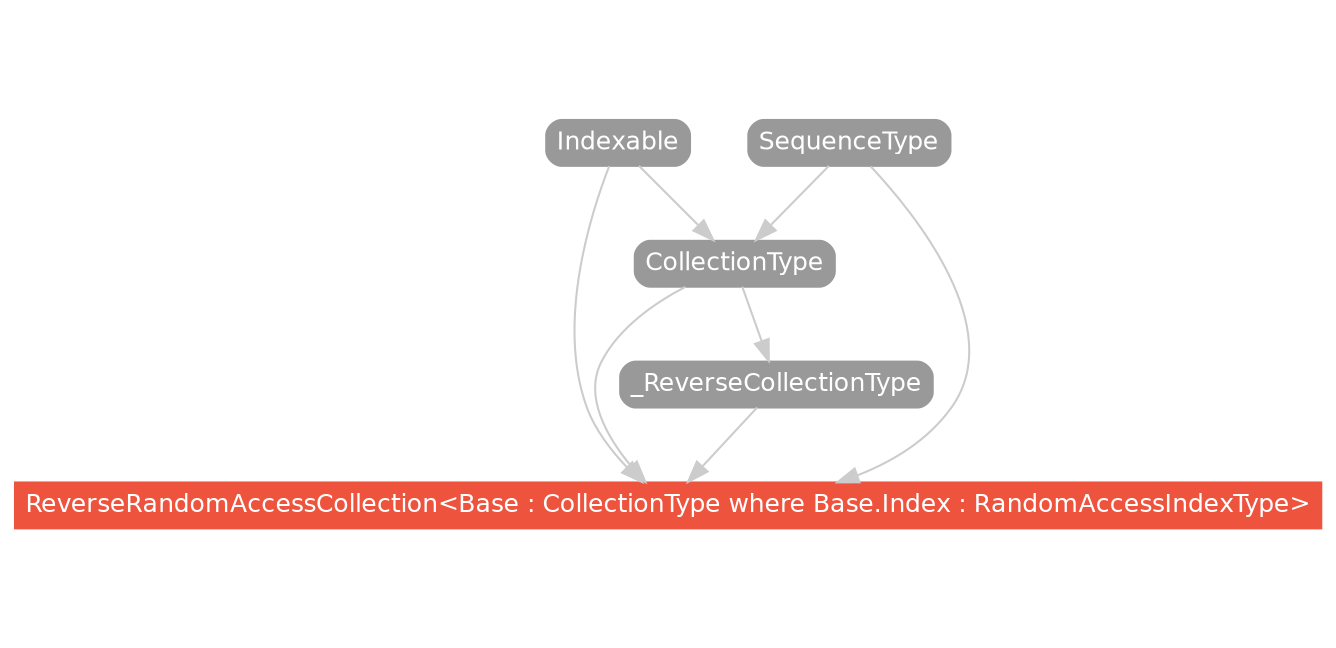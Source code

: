 strict digraph "ReverseRandomAccessCollection<Base : CollectionType where Base.Index : RandomAccessIndexType> - Type Hierarchy - SwiftDoc.org" {
    pad="0.1,0.8"
    node [shape=box, style="filled,rounded", color="#999999", fillcolor="#999999", fontcolor=white, fontname=Helvetica, fontnames="Helvetica,sansserif", fontsize=12, margin="0.07,0.05", height="0.3"]
    edge [color="#cccccc"]
    "CollectionType" [URL="/protocol/CollectionType/"]
    "Indexable" [URL="/protocol/Indexable/"]
    "ReverseRandomAccessCollection<Base : CollectionType where Base.Index : RandomAccessIndexType>" [URL="/type/ReverseRandomAccessCollection/", style="filled", fillcolor="#ee543d", color="#ee543d"]
    "SequenceType" [URL="/protocol/SequenceType/"]
    "_ReverseCollectionType" [URL="/protocol/_ReverseCollectionType/"]    "_ReverseCollectionType" -> "ReverseRandomAccessCollection<Base : CollectionType where Base.Index : RandomAccessIndexType>"
    "CollectionType" -> "ReverseRandomAccessCollection<Base : CollectionType where Base.Index : RandomAccessIndexType>"
    "Indexable" -> "ReverseRandomAccessCollection<Base : CollectionType where Base.Index : RandomAccessIndexType>"
    "SequenceType" -> "ReverseRandomAccessCollection<Base : CollectionType where Base.Index : RandomAccessIndexType>"
    "CollectionType" -> "_ReverseCollectionType"
    "Indexable" -> "CollectionType"
    "SequenceType" -> "CollectionType"
    "Indexable" -> "CollectionType"
    "SequenceType" -> "CollectionType"
    subgraph Types {
        rank = max; "ReverseRandomAccessCollection<Base : CollectionType where Base.Index : RandomAccessIndexType>";
    }
}